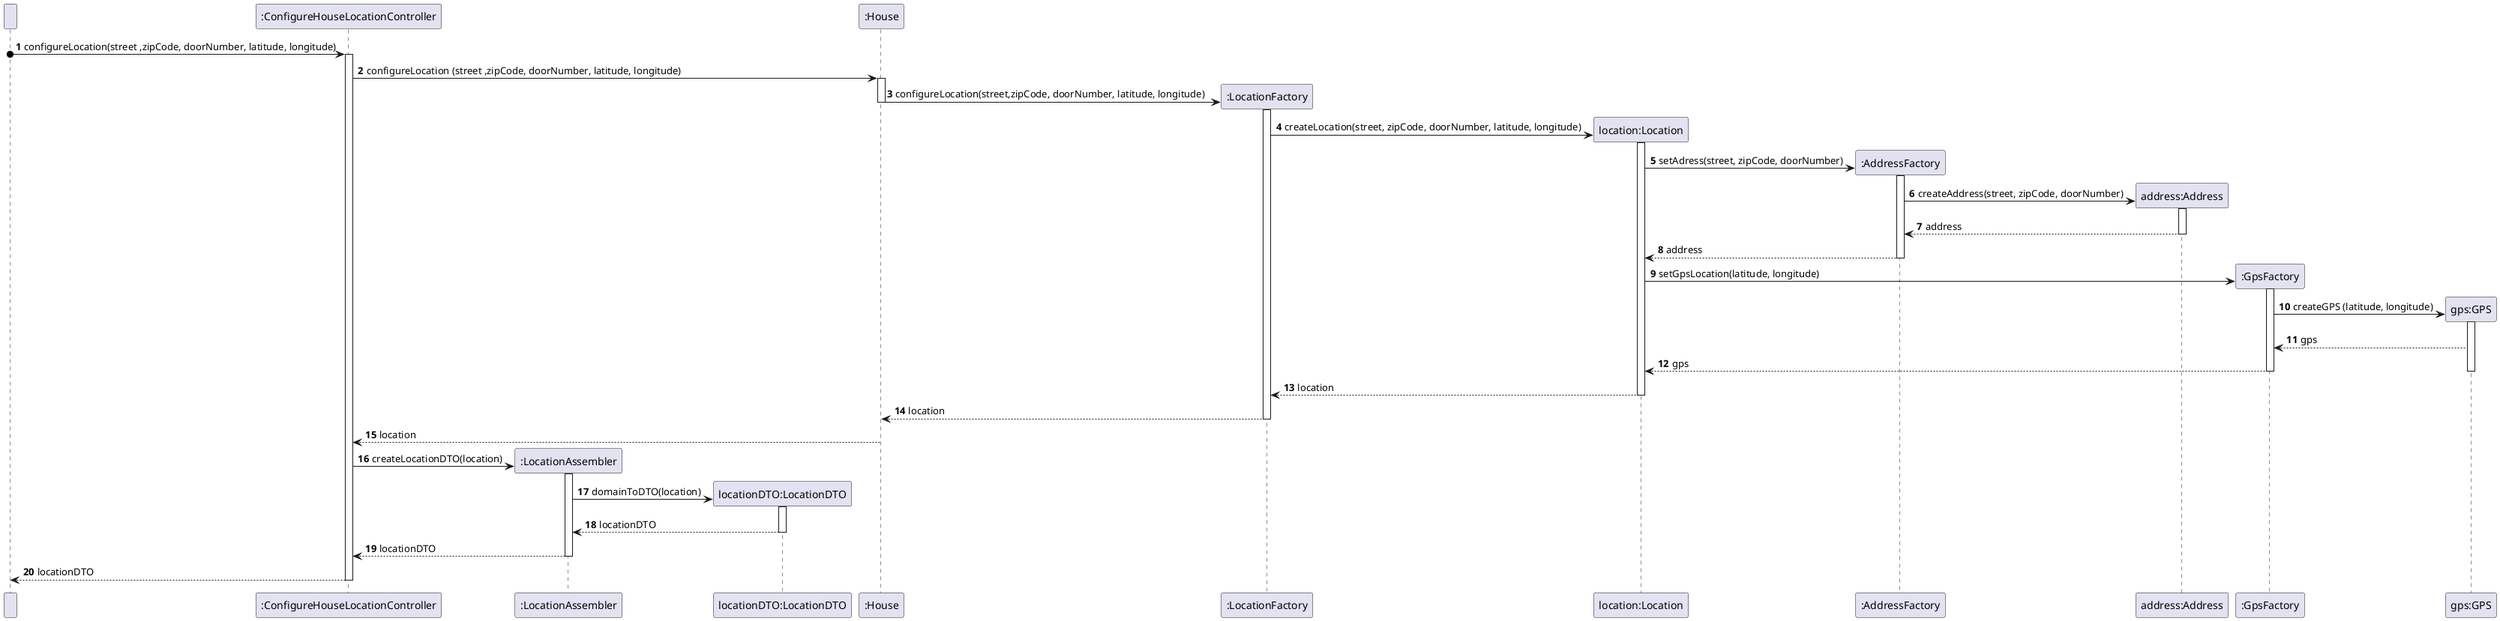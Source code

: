 @startuml

participant " " as User
participant ":ConfigureHouseLocationController" as Controller
participant ":LocationAssembler" as Assembler
participant "locationDTO:LocationDTO" as LocationDTO
participant ":House" as House
participant ":LocationFactory" as LocationFactory
participant "location:Location" as Location
participant ":AddressFactory" as AddressFactory
participant "address:Address" as Address
participant ":GpsFactory" as GpsFactory
participant "gps:GPS" as GPS

autonumber
User o-> Controller: configureLocation(street ,zipCode, doorNumber, latitude, longitude)
activate Controller

Controller -> House : configureLocation (street ,zipCode, doorNumber, latitude, longitude)
activate House
create LocationFactory

House -> LocationFactory: configureLocation(street,zipCode, doorNumber, latitude, longitude)
deactivate House
activate LocationFactory

create Location
LocationFactory -> Location: createLocation(street, zipCode, doorNumber, latitude, longitude)
activate Location

create AddressFactory
Location -> AddressFactory: setAdress(street, zipCode, doorNumber)
activate AddressFactory
create Address
AddressFactory -> Address: createAddress(street, zipCode, doorNumber)
activate Address
Address --> AddressFactory: address
deactivate Address
AddressFactory --> Location : address
deactivate AddressFactory



create GpsFactory
Location -> GpsFactory: setGpsLocation(latitude, longitude)
activate GpsFactory
create GPS
GpsFactory-> GPS : createGPS (latitude, longitude)
activate GPS
GPS --> GpsFactory: gps
GpsFactory --> Location : gps
deactivate GpsFactory
deactivate GPS

Location --> LocationFactory: location
deactivate Location
LocationFactory --> House: location
deactivate LocationFactory
House --> Controller: location

create Assembler
Controller -> Assembler: createLocationDTO(location)
activate Assembler
create LocationDTO
Assembler -> LocationDTO: domainToDTO(location)
activate LocationDTO
LocationDTO --> Assembler: locationDTO
deactivate LocationDTO

Assembler --> Controller: locationDTO
deactivate Assembler
Controller --> User: locationDTO
deactivate Controller
@enduml